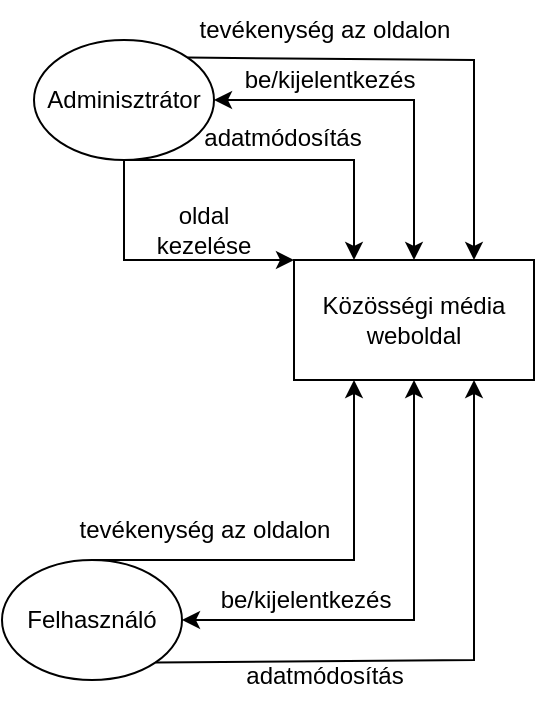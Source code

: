 <mxfile version="24.0.0" type="device">
  <diagram name="Page-1" id="Medhr9GFyUbLVrKzv1-r">
    <mxGraphModel dx="399" dy="610" grid="1" gridSize="10" guides="1" tooltips="1" connect="1" arrows="1" fold="1" page="1" pageScale="1" pageWidth="850" pageHeight="1100" math="0" shadow="0">
      <root>
        <mxCell id="0" />
        <mxCell id="1" parent="0" />
        <mxCell id="BQGYMQ8H45y1T1Of6FqJ-7" value="Közösségi média weboldal" style="rounded=0;whiteSpace=wrap;html=1;" vertex="1" parent="1">
          <mxGeometry x="290" y="330" width="120" height="60" as="geometry" />
        </mxCell>
        <mxCell id="BQGYMQ8H45y1T1Of6FqJ-8" value="Felhasználó" style="ellipse;whiteSpace=wrap;html=1;" vertex="1" parent="1">
          <mxGeometry x="144" y="480" width="90" height="60" as="geometry" />
        </mxCell>
        <mxCell id="BQGYMQ8H45y1T1Of6FqJ-9" value="Adminisztrátor" style="ellipse;whiteSpace=wrap;html=1;" vertex="1" parent="1">
          <mxGeometry x="160" y="220" width="90" height="60" as="geometry" />
        </mxCell>
        <mxCell id="BQGYMQ8H45y1T1Of6FqJ-11" value="" style="endArrow=classic;startArrow=classic;html=1;rounded=0;exitX=1;exitY=0.5;exitDx=0;exitDy=0;" edge="1" parent="1" source="BQGYMQ8H45y1T1Of6FqJ-8">
          <mxGeometry width="50" height="50" relative="1" as="geometry">
            <mxPoint x="270" y="470" as="sourcePoint" />
            <mxPoint x="350" y="390" as="targetPoint" />
            <Array as="points">
              <mxPoint x="350" y="510" />
            </Array>
          </mxGeometry>
        </mxCell>
        <mxCell id="BQGYMQ8H45y1T1Of6FqJ-12" value="" style="endArrow=classic;startArrow=classic;html=1;rounded=0;exitX=1;exitY=0.5;exitDx=0;exitDy=0;entryX=0.5;entryY=0;entryDx=0;entryDy=0;" edge="1" parent="1" source="BQGYMQ8H45y1T1Of6FqJ-9" target="BQGYMQ8H45y1T1Of6FqJ-7">
          <mxGeometry width="50" height="50" relative="1" as="geometry">
            <mxPoint x="370" y="260" as="sourcePoint" />
            <mxPoint x="420" y="210" as="targetPoint" />
            <Array as="points">
              <mxPoint x="350" y="250" />
            </Array>
          </mxGeometry>
        </mxCell>
        <mxCell id="BQGYMQ8H45y1T1Of6FqJ-13" value="be/kijelentkezés" style="text;html=1;align=center;verticalAlign=middle;whiteSpace=wrap;rounded=0;" vertex="1" parent="1">
          <mxGeometry x="266" y="485" width="60" height="30" as="geometry" />
        </mxCell>
        <mxCell id="BQGYMQ8H45y1T1Of6FqJ-14" value="be/kijelentkezés" style="text;html=1;align=center;verticalAlign=middle;whiteSpace=wrap;rounded=0;" vertex="1" parent="1">
          <mxGeometry x="278" y="225" width="60" height="30" as="geometry" />
        </mxCell>
        <mxCell id="BQGYMQ8H45y1T1Of6FqJ-15" value="" style="endArrow=classic;html=1;rounded=0;exitX=0.5;exitY=0;exitDx=0;exitDy=0;entryX=0.25;entryY=1;entryDx=0;entryDy=0;" edge="1" parent="1" source="BQGYMQ8H45y1T1Of6FqJ-8" target="BQGYMQ8H45y1T1Of6FqJ-7">
          <mxGeometry width="50" height="50" relative="1" as="geometry">
            <mxPoint x="380" y="510" as="sourcePoint" />
            <mxPoint x="430" y="460" as="targetPoint" />
            <Array as="points">
              <mxPoint x="320" y="480" />
            </Array>
          </mxGeometry>
        </mxCell>
        <mxCell id="BQGYMQ8H45y1T1Of6FqJ-16" value="tevékenység az oldalon" style="text;html=1;align=center;verticalAlign=middle;resizable=0;points=[];autosize=1;strokeColor=none;fillColor=none;" vertex="1" parent="1">
          <mxGeometry x="170" y="450" width="150" height="30" as="geometry" />
        </mxCell>
        <mxCell id="BQGYMQ8H45y1T1Of6FqJ-17" value="" style="endArrow=classic;html=1;rounded=0;exitX=1;exitY=0;exitDx=0;exitDy=0;entryX=0.75;entryY=0;entryDx=0;entryDy=0;" edge="1" parent="1" source="BQGYMQ8H45y1T1Of6FqJ-9" target="BQGYMQ8H45y1T1Of6FqJ-7">
          <mxGeometry width="50" height="50" relative="1" as="geometry">
            <mxPoint x="300" y="210" as="sourcePoint" />
            <mxPoint x="350" y="160" as="targetPoint" />
            <Array as="points">
              <mxPoint x="380" y="230" />
            </Array>
          </mxGeometry>
        </mxCell>
        <mxCell id="BQGYMQ8H45y1T1Of6FqJ-19" value="tevékenység az oldalon" style="text;html=1;align=center;verticalAlign=middle;resizable=0;points=[];autosize=1;strokeColor=none;fillColor=none;" vertex="1" parent="1">
          <mxGeometry x="230" y="200" width="150" height="30" as="geometry" />
        </mxCell>
        <mxCell id="BQGYMQ8H45y1T1Of6FqJ-20" value="" style="endArrow=classic;html=1;rounded=0;exitX=0.5;exitY=1;exitDx=0;exitDy=0;entryX=0.25;entryY=0;entryDx=0;entryDy=0;" edge="1" parent="1" source="BQGYMQ8H45y1T1Of6FqJ-9" target="BQGYMQ8H45y1T1Of6FqJ-7">
          <mxGeometry width="50" height="50" relative="1" as="geometry">
            <mxPoint x="220" y="360" as="sourcePoint" />
            <mxPoint x="270" y="310" as="targetPoint" />
            <Array as="points">
              <mxPoint x="320" y="280" />
            </Array>
          </mxGeometry>
        </mxCell>
        <mxCell id="BQGYMQ8H45y1T1Of6FqJ-21" value="adatmódosítás" style="text;html=1;align=center;verticalAlign=middle;resizable=0;points=[];autosize=1;strokeColor=none;fillColor=none;" vertex="1" parent="1">
          <mxGeometry x="234" y="254" width="100" height="30" as="geometry" />
        </mxCell>
        <mxCell id="BQGYMQ8H45y1T1Of6FqJ-23" value="" style="endArrow=classic;html=1;rounded=0;exitX=1;exitY=1;exitDx=0;exitDy=0;entryX=0.75;entryY=1;entryDx=0;entryDy=0;" edge="1" parent="1" source="BQGYMQ8H45y1T1Of6FqJ-8" target="BQGYMQ8H45y1T1Of6FqJ-7">
          <mxGeometry width="50" height="50" relative="1" as="geometry">
            <mxPoint x="290" y="580" as="sourcePoint" />
            <mxPoint x="340" y="530" as="targetPoint" />
            <Array as="points">
              <mxPoint x="380" y="530" />
            </Array>
          </mxGeometry>
        </mxCell>
        <mxCell id="BQGYMQ8H45y1T1Of6FqJ-24" value="adatmódosítás" style="text;html=1;align=center;verticalAlign=middle;resizable=0;points=[];autosize=1;strokeColor=none;fillColor=none;" vertex="1" parent="1">
          <mxGeometry x="255" y="523" width="100" height="30" as="geometry" />
        </mxCell>
        <mxCell id="BQGYMQ8H45y1T1Of6FqJ-25" value="" style="endArrow=classic;html=1;rounded=0;exitX=0.5;exitY=1;exitDx=0;exitDy=0;entryX=0;entryY=0;entryDx=0;entryDy=0;" edge="1" parent="1" source="BQGYMQ8H45y1T1Of6FqJ-9" target="BQGYMQ8H45y1T1Of6FqJ-7">
          <mxGeometry width="50" height="50" relative="1" as="geometry">
            <mxPoint x="220" y="360" as="sourcePoint" />
            <mxPoint x="270" y="310" as="targetPoint" />
            <Array as="points">
              <mxPoint x="205" y="330" />
            </Array>
          </mxGeometry>
        </mxCell>
        <mxCell id="BQGYMQ8H45y1T1Of6FqJ-26" value="oldal kezelése" style="text;html=1;align=center;verticalAlign=middle;whiteSpace=wrap;rounded=0;" vertex="1" parent="1">
          <mxGeometry x="215" y="300" width="60" height="30" as="geometry" />
        </mxCell>
      </root>
    </mxGraphModel>
  </diagram>
</mxfile>
